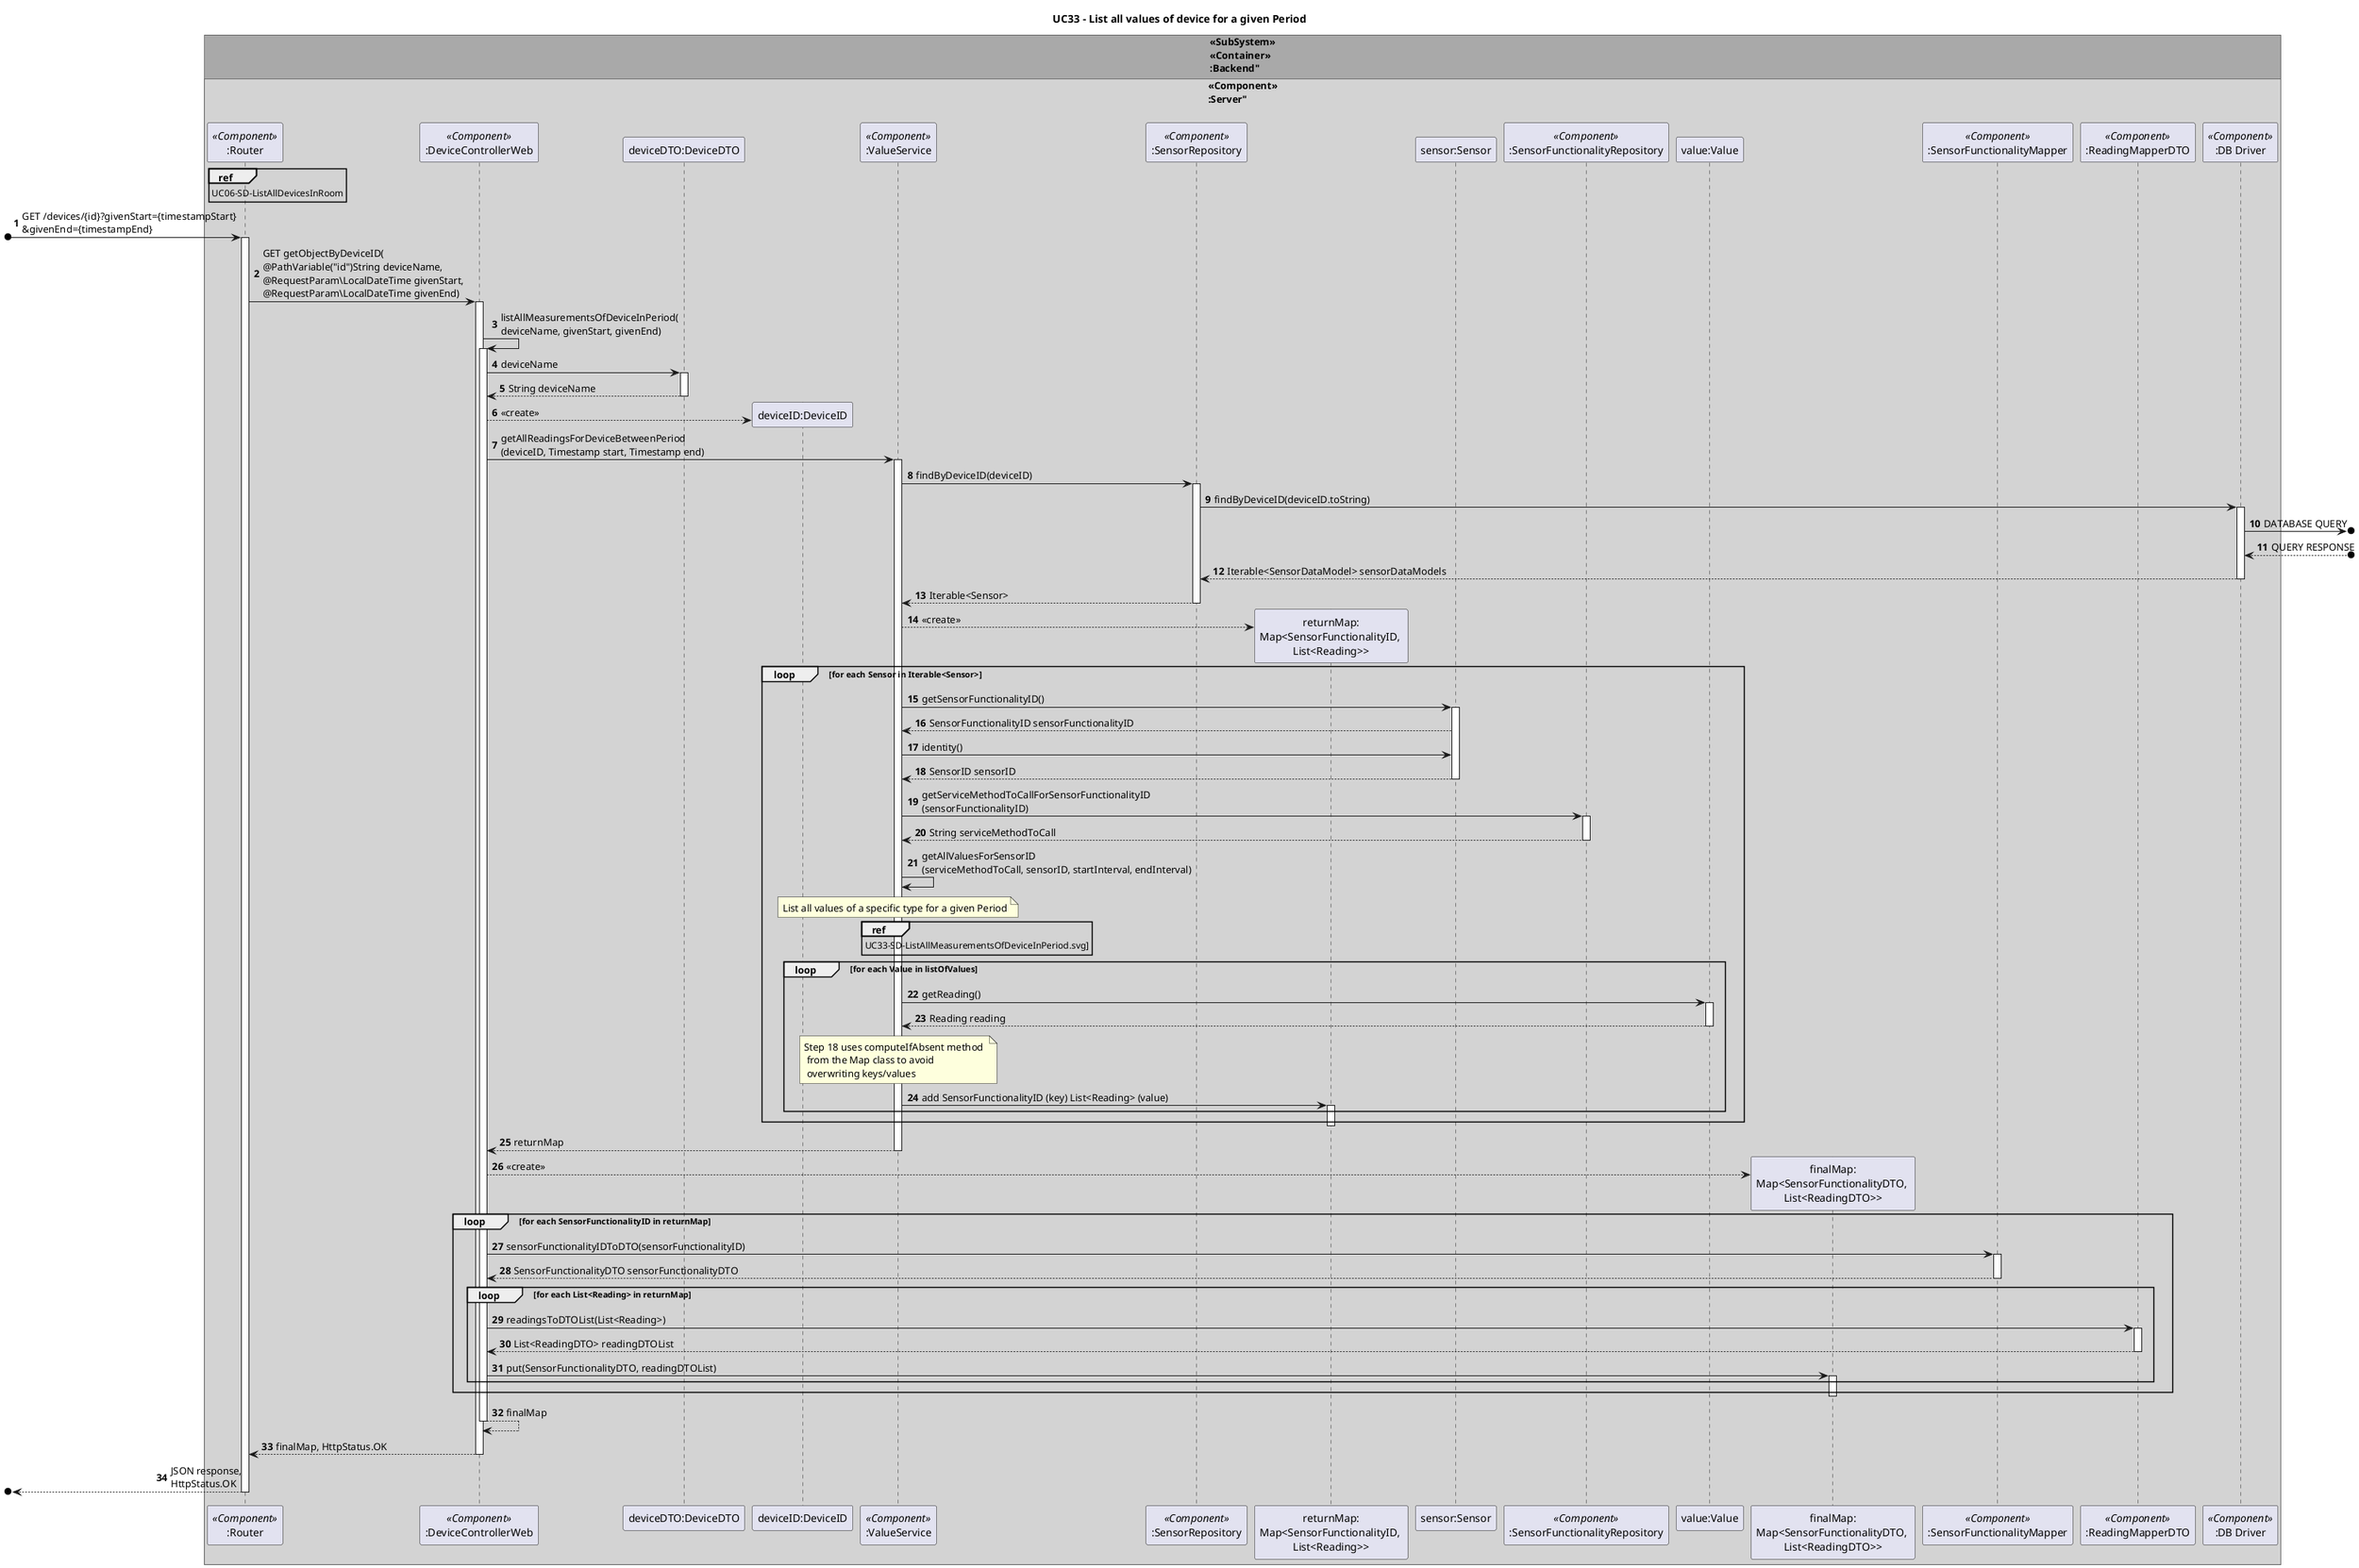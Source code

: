 @startuml

autonumber

title "UC33 - List all values of device for a given Period"

!pragma teoz true



box <<SubSystem>>\n<<Container>>\n:Backend" #DarkGrey
box <<Component>>\n:Server" #LightGrey

participant ":Router" as router <<Component>>
participant ":DeviceControllerWeb" as controller <<Component>>
participant "deviceDTO:DeviceDTO" as deviceDTO
participant "deviceID:DeviceID" as deviceID
participant ":ValueService" as service <<Component>>
participant ":SensorRepository" as sensorRepo <<Component>>
participant "returnMap:\nMap<SensorFunctionalityID, \nList<Reading>>" as returnMap
participant "sensor:Sensor" as sensor
participant ":SensorFunctionalityRepository" as sensorFunctionalityRepo <<Component>>
participant "value:Value" as value
participant "finalMap:\nMap<SensorFunctionalityDTO, \nList<ReadingDTO>>" as finalMap
participant ":SensorFunctionalityMapper" as funcMapper <<Component>>
participant ":ReadingMapperDTO" as readingMapper <<Component>>
participant ":DB Driver" as driver <<Component>>

ref over router
UC06-SD-ListAllDevicesInRoom
end ref

[o-> router: GET /devices/{id}?givenStart={timestampStart}\n&givenEnd={timestampEnd}
activate router
'END SECTION 1

'SECTION 1: INTERACTION BETWEEN APPLICATION AND DATABASE
    'SECTION 1: Receive input, unpackDTO, create DeviceID and call Service'
    router -> controller : GET getObjectByDeviceID(\n@PathVariable("id")String deviceName,\n@RequestParam\LocalDateTime givenStart, \n@RequestParam\LocalDateTime givenEnd)
    activate controller
    controller -> controller : listAllMeasurementsOfDeviceInPeriod(\ndeviceName, givenStart, givenEnd)
    activate controller
    controller -> deviceDTO : deviceName
    activate deviceDTO
    deviceDTO --> controller: String deviceName
    deactivate deviceDTO
    controller --> deviceID**: <<create>>
    controller -> service : getAllReadingsForDeviceBetweenPeriod\n(deviceID, Timestamp start, Timestamp end)
    activate service

    'SECTION 2: Get all sensors belonging to a DeviceID'
    service -> sensorRepo: findByDeviceID(deviceID)
    activate sensorRepo
    sensorRepo -> driver: findByDeviceID(deviceID.toString)
    activate driver
    driver ->o]: DATABASE QUERY
    driver <--o]: QUERY RESPONSE
    driver --> sensorRepo: Iterable<SensorDataModel> sensorDataModels
    deactivate driver
    sensorRepo --> service: Iterable<Sensor>
    deactivate sensorRepo
    service --> returnMap**: <<create>>

    'SECTION 3: Loop through all sensors and get the functionalityID for each'
    loop for each Sensor in Iterable<Sensor>
        service -> sensor: getSensorFunctionalityID()
        activate sensor
        sensor --> service: SensorFunctionalityID sensorFunctionalityID
        service -> sensor: identity()
        sensor --> service: SensorID sensorID
        deactivate sensor

            'SECTION 4: Get method to call in repo and call repo to get values'
            service -> sensorFunctionalityRepo: getServiceMethodToCallForSensorFunctionalityID\n(sensorFunctionalityID)
            activate sensorFunctionalityRepo
            sensorFunctionalityRepo --> service: String serviceMethodToCall
            deactivate sensorFunctionalityRepo
            service -> service: getAllValuesForSensorID\n(serviceMethodToCall, sensorID, startInterval, endInterval)
                note over service: List all values of a specific type for a given Period
                ref over service:UC33-SD-ListAllMeasurementsOfDeviceInPeriod.svg]

            'SECTION 5: Get readings for each value and add each to returnMap
            loop for each Value in listOfValues
                service -> value: getReading()
                activate value
                value --> service: Reading reading
                deactivate value
                note over service: Step 18 uses computeIfAbsent method \n from the Map class to avoid \n overwriting keys/values
                service -> returnMap : add SensorFunctionalityID (key) List<Reading> (value)
                activate returnMap
            end
            deactivate returnMap
    end

    'SECTION 6: Return returnMap to controller and create a SensorFunctionalityDTO for each SensorFunctionalityID and String for each Reading numeric value'
    service --> controller: returnMap
    deactivate service
    controller --> finalMap**: <<create>>
    loop for each SensorFunctionalityID in returnMap
        controller -> funcMapper: sensorFunctionalityIDToDTO(sensorFunctionalityID)
        activate funcMapper
        funcMapper --> controller: SensorFunctionalityDTO sensorFunctionalityDTO
        deactivate funcMapper
            loop for each List<Reading> in returnMap
            controller -> readingMapper: readingsToDTOList(List<Reading>)
            activate readingMapper
            readingMapper --> controller: List<ReadingDTO> readingDTOList
            deactivate readingMapper
            controller -> finalMap : put(SensorFunctionalityDTO, readingDTOList)
            activate finalMap
            end
            deactivate finalMap
        end
        controller --> controller: finalMap
        deactivate controller
        controller --> router: finalMap, HttpStatus.OK
    deactivate controller
    'END SECTION 6
   [o<-- router : JSON response, \nHttpStatus.OK
    deactivate router

'END SECTION 1
@enduml